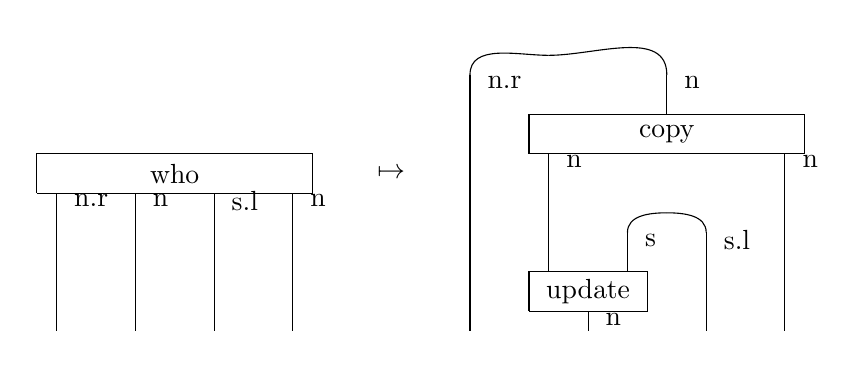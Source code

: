 \begin{tikzpicture}[baseline=(0.base)]
\begin{pgfonlayer}{nodelayer}
\node (0) at (0, 2.0) {};
\node [] (1) at (0.0, 1.75) {};
\node [] (2) at (0.0, 0.0) {};
\node [style=none, right] (3) at (0.1, 1.65) {n.r};
\node [] (4) at (1.0, 1.75) {};
\node [] (5) at (1.0, 0.0) {};
\node [style=none, right] (6) at (1.1, 1.65) {n};
\node [] (7) at (2.0, 1.75) {};
\node [] (8) at (2.0, 0.0) {};
\node [style=none, right] (9) at (2.1, 1.65) {s.l};
\node [] (10) at (3.0, 1.75) {};
\node [] (11) at (3.0, 0.0) {};
\node [style=none, right] (12) at (3.1, 1.65) {n};
\node [] (13) at (-0.25, 1.75) {};
\node [] (14) at (3.25, 1.75) {};
\node [] (15) at (3.25, 2.25) {};
\node [] (16) at (-0.25, 2.25) {};
\node [style=none] (17) at (1.5, 2.0) {who};
\node [style=none] (18) at (4.25, 2.0) {$\mapsto$};
\node [] (19) at (6.25, 3.5) {};
\node [] (20) at (5.25, 3.25) {};
\node [] (21) at (7.75, 3.25) {};
\node [] (22) at (5.25, 0.0) {};
\node [style=none, right] (23) at (5.35, 3.15) {n.r};
\node [] (24) at (7.75, 2.75) {};
\node [style=none, right] (25) at (7.85, 3.15) {n};
\node [] (26) at (6.25, 2.25) {};
\node [] (27) at (6.25, 0.75) {};
\node [style=none, right] (28) at (6.35, 2.15) {n};
\node [] (29) at (9.25, 2.25) {};
\node [] (30) at (9.25, 0.0) {};
\node [style=none, right] (31) at (9.35, 2.15) {n};
\node [] (32) at (7.75, 1.5) {};
\node [] (33) at (7.25, 1.25) {};
\node [] (34) at (8.25, 1.25) {};
\node [] (35) at (7.25, 0.75) {};
\node [style=none, right] (36) at (7.35, 1.15) {s};
\node [] (37) at (8.25, 0.0) {};
\node [style=none, right] (38) at (8.35, 1.15) {s.l};
\node [] (39) at (6.75, 0.25) {};
\node [] (40) at (6.75, 0.0) {};
\node [style=none, right] (41) at (6.85, 0.15) {n};
\node [] (42) at (6.0, 2.25) {};
\node [] (43) at (9.5, 2.25) {};
\node [] (44) at (9.5, 2.75) {};
\node [] (45) at (6.0, 2.75) {};
\node [style=none] (46) at (7.75, 2.5) {copy};
\node [] (47) at (6.0, 0.25) {};
\node [] (48) at (7.5, 0.25) {};
\node [] (49) at (7.5, 0.75) {};
\node [] (50) at (6.0, 0.75) {};
\node [style=none] (51) at (6.75, 0.5) {update};
\end{pgfonlayer}
\begin{pgfonlayer}{edgelayer}
\draw [in=90, out=-90] (1.center) to (2.center);
\draw [in=90, out=-90] (4.center) to (5.center);
\draw [in=90, out=-90] (7.center) to (8.center);
\draw [in=90, out=-90] (10.center) to (11.center);
\draw [-, fill={white}] (13.center) to (14.center) to (15.center) to (16.center) to (13.center);
\draw [in=90, out=180] (19.center) to (20.center);
\draw [in=90, out=0] (19.center) to (21.center);
\draw [in=90, out=-90] (20.center) to (22.center);
\draw [in=90, out=-90] (21.center) to (24.center);
\draw [in=90, out=-90] (26.center) to (27.center);
\draw [in=90, out=-90] (29.center) to (30.center);
\draw [in=90, out=180] (32.center) to (33.center);
\draw [in=90, out=0] (32.center) to (34.center);
\draw [in=90, out=-90] (33.center) to (35.center);
\draw [in=90, out=-90] (34.center) to (37.center);
\draw [in=90, out=-90] (39.center) to (40.center);
\draw [-, fill={white}] (42.center) to (43.center) to (44.center) to (45.center) to (42.center);
\draw [-, fill={white}] (47.center) to (48.center) to (49.center) to (50.center) to (47.center);
\end{pgfonlayer}
\end{tikzpicture}
